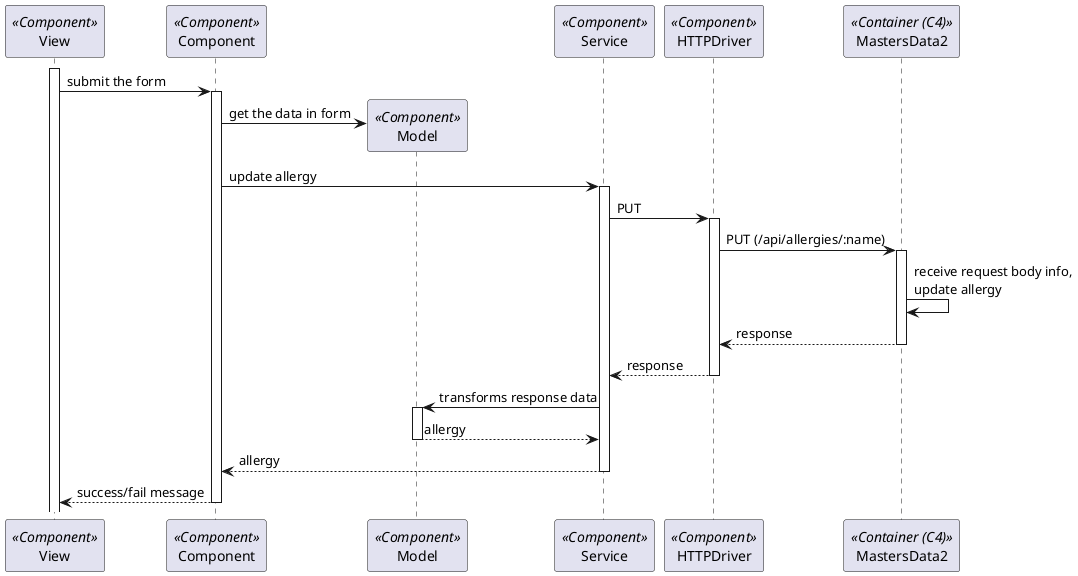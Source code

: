 ```plantuml
@startuml Process_View
participant View as View <<Component>>
participant Component as Component <<Component>>
participant Model as Model <<Component>>
participant Service as Service <<Component>>
participant HTTPDriver as HTTPDriver <<Component>>
participant MastersData2 as BE <<Container (C4)>>
activate View
View -> Component: submit the form
activate Component
Component -> Model**: get the data in form
Component -> Service: update allergy
activate Service
Service -> HTTPDriver: PUT
activate HTTPDriver
HTTPDriver -> BE: PUT (/api/allergies/:name)
activate BE
BE -> BE: receive request body info,\nupdate allergy
return response
return response
Service -> Model: transforms response data
activate Model
return allergy
return allergy
return success/fail message

@enduml
```